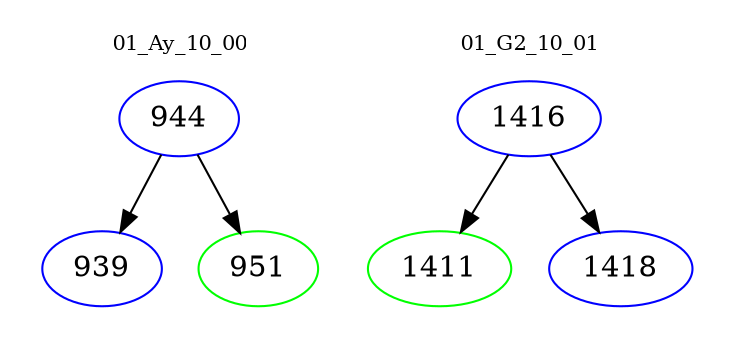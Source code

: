 digraph{
subgraph cluster_0 {
color = white
label = "01_Ay_10_00";
fontsize=10;
T0_944 [label="944", color="blue"]
T0_944 -> T0_939 [color="black"]
T0_939 [label="939", color="blue"]
T0_944 -> T0_951 [color="black"]
T0_951 [label="951", color="green"]
}
subgraph cluster_1 {
color = white
label = "01_G2_10_01";
fontsize=10;
T1_1416 [label="1416", color="blue"]
T1_1416 -> T1_1411 [color="black"]
T1_1411 [label="1411", color="green"]
T1_1416 -> T1_1418 [color="black"]
T1_1418 [label="1418", color="blue"]
}
}

